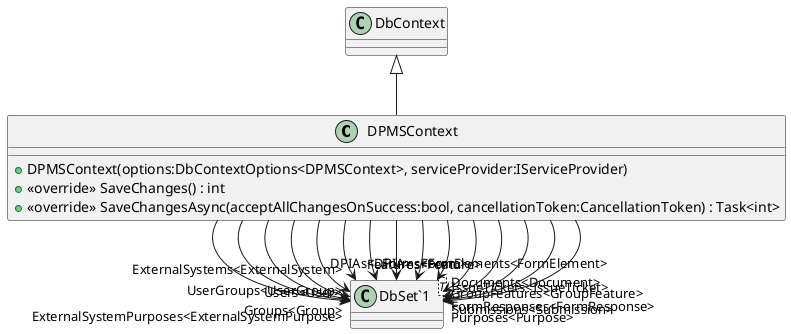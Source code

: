 @startuml
class DPMSContext {
    + DPMSContext(options:DbContextOptions<DPMSContext>, serviceProvider:IServiceProvider)
    + <<override>> SaveChanges() : int
    + <<override>> SaveChangesAsync(acceptAllChangesOnSuccess:bool, cancellationToken:CancellationToken) : Task<int>
}
class "DbSet`1"<T> {
}
DbContext <|-- DPMSContext
DPMSContext --> "Users<User>" "DbSet`1"
DPMSContext --> "Groups<Group>" "DbSet`1"
DPMSContext --> "UserGroups<UserGroup>" "DbSet`1"
DPMSContext --> "Features<Feature>" "DbSet`1"
DPMSContext --> "GroupFeatures<GroupFeature>" "DbSet`1"
DPMSContext --> "ExternalSystems<ExternalSystem>" "DbSet`1"
DPMSContext --> "Forms<Form>" "DbSet`1"
DPMSContext --> "FormElements<FormElement>" "DbSet`1"
DPMSContext --> "DPIAs<DPIA>" "DbSet`1"
DPMSContext --> "IssueTickets<IssueTicket>" "DbSet`1"
DPMSContext --> "Documents<Document>" "DbSet`1"
DPMSContext --> "FormResponses<FormResponse>" "DbSet`1"
DPMSContext --> "Submissions<Submission>" "DbSet`1"
DPMSContext --> "Purposes<Purpose>" "DbSet`1"
DPMSContext --> "ExternalSystemPurposes<ExternalSystemPurpose>" "DbSet`1"
@enduml
